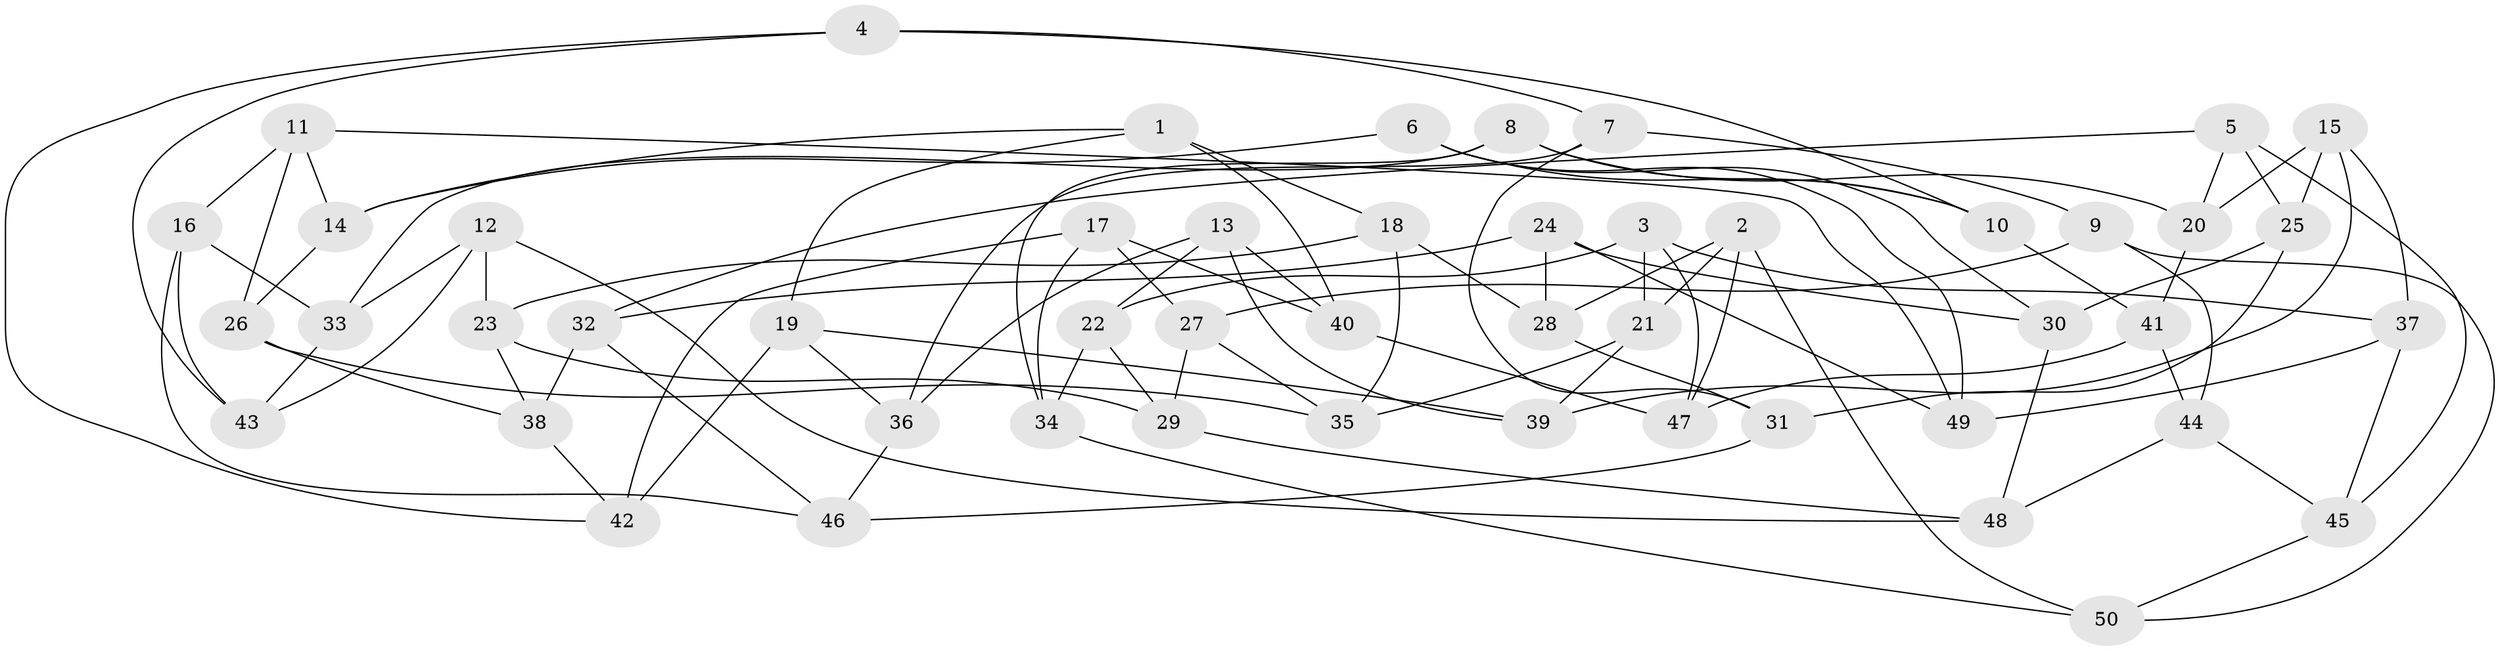 // Generated by graph-tools (version 1.1) at 2025/26/03/09/25 03:26:58]
// undirected, 50 vertices, 100 edges
graph export_dot {
graph [start="1"]
  node [color=gray90,style=filled];
  1;
  2;
  3;
  4;
  5;
  6;
  7;
  8;
  9;
  10;
  11;
  12;
  13;
  14;
  15;
  16;
  17;
  18;
  19;
  20;
  21;
  22;
  23;
  24;
  25;
  26;
  27;
  28;
  29;
  30;
  31;
  32;
  33;
  34;
  35;
  36;
  37;
  38;
  39;
  40;
  41;
  42;
  43;
  44;
  45;
  46;
  47;
  48;
  49;
  50;
  1 -- 19;
  1 -- 18;
  1 -- 40;
  1 -- 14;
  2 -- 50;
  2 -- 21;
  2 -- 47;
  2 -- 28;
  3 -- 21;
  3 -- 37;
  3 -- 22;
  3 -- 47;
  4 -- 10;
  4 -- 42;
  4 -- 7;
  4 -- 43;
  5 -- 45;
  5 -- 20;
  5 -- 25;
  5 -- 32;
  6 -- 10;
  6 -- 30;
  6 -- 49;
  6 -- 14;
  7 -- 36;
  7 -- 9;
  7 -- 31;
  8 -- 34;
  8 -- 10;
  8 -- 33;
  8 -- 20;
  9 -- 44;
  9 -- 27;
  9 -- 50;
  10 -- 41;
  11 -- 26;
  11 -- 49;
  11 -- 16;
  11 -- 14;
  12 -- 43;
  12 -- 48;
  12 -- 33;
  12 -- 23;
  13 -- 22;
  13 -- 40;
  13 -- 36;
  13 -- 39;
  14 -- 26;
  15 -- 39;
  15 -- 37;
  15 -- 25;
  15 -- 20;
  16 -- 33;
  16 -- 46;
  16 -- 43;
  17 -- 34;
  17 -- 40;
  17 -- 42;
  17 -- 27;
  18 -- 28;
  18 -- 23;
  18 -- 35;
  19 -- 42;
  19 -- 39;
  19 -- 36;
  20 -- 41;
  21 -- 39;
  21 -- 35;
  22 -- 29;
  22 -- 34;
  23 -- 29;
  23 -- 38;
  24 -- 28;
  24 -- 49;
  24 -- 30;
  24 -- 32;
  25 -- 30;
  25 -- 31;
  26 -- 35;
  26 -- 38;
  27 -- 29;
  27 -- 35;
  28 -- 31;
  29 -- 48;
  30 -- 48;
  31 -- 46;
  32 -- 46;
  32 -- 38;
  33 -- 43;
  34 -- 50;
  36 -- 46;
  37 -- 49;
  37 -- 45;
  38 -- 42;
  40 -- 47;
  41 -- 44;
  41 -- 47;
  44 -- 45;
  44 -- 48;
  45 -- 50;
}
